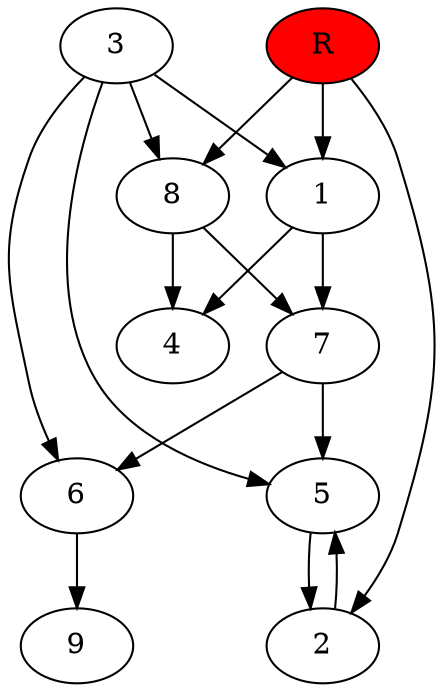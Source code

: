 digraph prb74106 {
	1
	2
	3
	4
	5
	6
	7
	8
	R [fillcolor="#ff0000" style=filled]
	1 -> 4
	1 -> 7
	2 -> 5
	3 -> 1
	3 -> 5
	3 -> 6
	3 -> 8
	5 -> 2
	6 -> 9
	7 -> 5
	7 -> 6
	8 -> 4
	8 -> 7
	R -> 1
	R -> 2
	R -> 8
}
